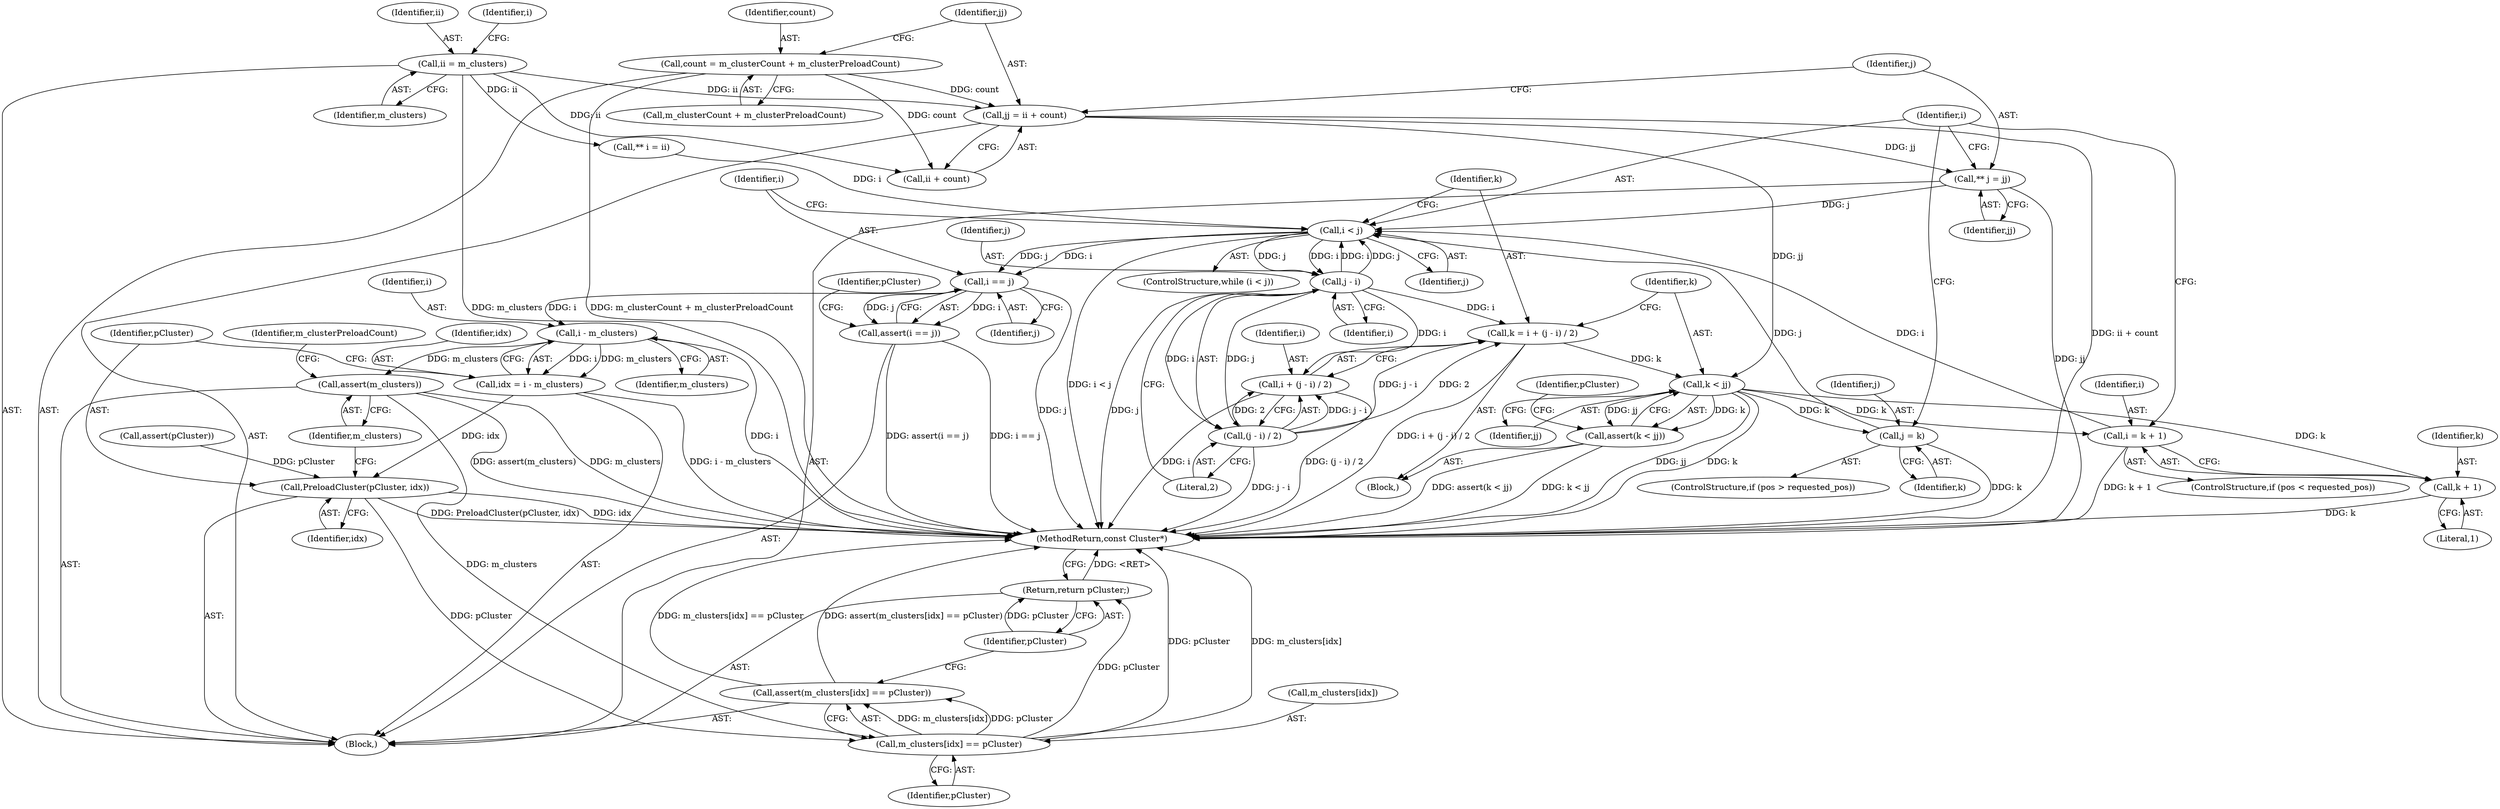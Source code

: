 digraph "1_Android_04839626ed859623901ebd3a5fd483982186b59d_42@pointer" {
"1000128" [label="(Call,** j = jj)"];
"1000122" [label="(Call,jj = ii + count)"];
"1000109" [label="(Call,ii = m_clusters)"];
"1000117" [label="(Call,count = m_clusterCount + m_clusterPreloadCount)"];
"1000132" [label="(Call,i < j)"];
"1000141" [label="(Call,j - i)"];
"1000136" [label="(Call,k = i + (j - i) / 2)"];
"1000146" [label="(Call,k < jj)"];
"1000145" [label="(Call,assert(k < jj))"];
"1000167" [label="(Call,i = k + 1)"];
"1000169" [label="(Call,k + 1)"];
"1000177" [label="(Call,j = k)"];
"1000138" [label="(Call,i + (j - i) / 2)"];
"1000140" [label="(Call,(j - i) / 2)"];
"1000184" [label="(Call,i == j)"];
"1000183" [label="(Call,assert(i == j))"];
"1000199" [label="(Call,i - m_clusters)"];
"1000197" [label="(Call,idx = i - m_clusters)"];
"1000202" [label="(Call,PreloadCluster(pCluster, idx))"];
"1000212" [label="(Call,m_clusters[idx] == pCluster)"];
"1000211" [label="(Call,assert(m_clusters[idx] == pCluster))"];
"1000217" [label="(Return,return pCluster;)"];
"1000205" [label="(Call,assert(m_clusters))"];
"1000136" [label="(Call,k = i + (j - i) / 2)"];
"1000147" [label="(Identifier,k)"];
"1000109" [label="(Call,ii = m_clusters)"];
"1000183" [label="(Call,assert(i == j))"];
"1000203" [label="(Identifier,pCluster)"];
"1000169" [label="(Call,k + 1)"];
"1000186" [label="(Identifier,j)"];
"1000142" [label="(Identifier,j)"];
"1000197" [label="(Call,idx = i - m_clusters)"];
"1000218" [label="(Identifier,pCluster)"];
"1000173" [label="(ControlStructure,if (pos > requested_pos))"];
"1000167" [label="(Call,i = k + 1)"];
"1000178" [label="(Identifier,j)"];
"1000205" [label="(Call,assert(m_clusters))"];
"1000123" [label="(Identifier,jj)"];
"1000206" [label="(Identifier,m_clusters)"];
"1000216" [label="(Identifier,pCluster)"];
"1000145" [label="(Call,assert(k < jj))"];
"1000219" [label="(MethodReturn,const Cluster*)"];
"1000130" [label="(Identifier,jj)"];
"1000134" [label="(Identifier,j)"];
"1000202" [label="(Call,PreloadCluster(pCluster, idx))"];
"1000137" [label="(Identifier,k)"];
"1000111" [label="(Identifier,m_clusters)"];
"1000133" [label="(Identifier,i)"];
"1000138" [label="(Call,i + (j - i) / 2)"];
"1000148" [label="(Identifier,jj)"];
"1000204" [label="(Identifier,idx)"];
"1000213" [label="(Call,m_clusters[idx])"];
"1000143" [label="(Identifier,i)"];
"1000185" [label="(Identifier,i)"];
"1000131" [label="(ControlStructure,while (i < j))"];
"1000194" [label="(Call,assert(pCluster))"];
"1000132" [label="(Call,i < j)"];
"1000102" [label="(Block,)"];
"1000198" [label="(Identifier,idx)"];
"1000184" [label="(Call,i == j)"];
"1000129" [label="(Identifier,j)"];
"1000201" [label="(Identifier,m_clusters)"];
"1000200" [label="(Identifier,i)"];
"1000144" [label="(Literal,2)"];
"1000135" [label="(Block,)"];
"1000150" [label="(Identifier,pCluster)"];
"1000179" [label="(Identifier,k)"];
"1000139" [label="(Identifier,i)"];
"1000146" [label="(Call,k < jj)"];
"1000163" [label="(ControlStructure,if (pos < requested_pos))"];
"1000199" [label="(Call,i - m_clusters)"];
"1000119" [label="(Call,m_clusterCount + m_clusterPreloadCount)"];
"1000170" [label="(Identifier,k)"];
"1000212" [label="(Call,m_clusters[idx] == pCluster)"];
"1000124" [label="(Call,ii + count)"];
"1000177" [label="(Call,j = k)"];
"1000128" [label="(Call,** j = jj)"];
"1000110" [label="(Identifier,ii)"];
"1000113" [label="(Call,** i = ii)"];
"1000217" [label="(Return,return pCluster;)"];
"1000117" [label="(Call,count = m_clusterCount + m_clusterPreloadCount)"];
"1000168" [label="(Identifier,i)"];
"1000188" [label="(Identifier,pCluster)"];
"1000211" [label="(Call,assert(m_clusters[idx] == pCluster))"];
"1000122" [label="(Call,jj = ii + count)"];
"1000140" [label="(Call,(j - i) / 2)"];
"1000209" [label="(Identifier,m_clusterPreloadCount)"];
"1000141" [label="(Call,j - i)"];
"1000171" [label="(Literal,1)"];
"1000114" [label="(Identifier,i)"];
"1000118" [label="(Identifier,count)"];
"1000128" -> "1000102"  [label="AST: "];
"1000128" -> "1000130"  [label="CFG: "];
"1000129" -> "1000128"  [label="AST: "];
"1000130" -> "1000128"  [label="AST: "];
"1000133" -> "1000128"  [label="CFG: "];
"1000128" -> "1000219"  [label="DDG: jj"];
"1000122" -> "1000128"  [label="DDG: jj"];
"1000128" -> "1000132"  [label="DDG: j"];
"1000122" -> "1000102"  [label="AST: "];
"1000122" -> "1000124"  [label="CFG: "];
"1000123" -> "1000122"  [label="AST: "];
"1000124" -> "1000122"  [label="AST: "];
"1000129" -> "1000122"  [label="CFG: "];
"1000122" -> "1000219"  [label="DDG: ii + count"];
"1000109" -> "1000122"  [label="DDG: ii"];
"1000117" -> "1000122"  [label="DDG: count"];
"1000122" -> "1000146"  [label="DDG: jj"];
"1000109" -> "1000102"  [label="AST: "];
"1000109" -> "1000111"  [label="CFG: "];
"1000110" -> "1000109"  [label="AST: "];
"1000111" -> "1000109"  [label="AST: "];
"1000114" -> "1000109"  [label="CFG: "];
"1000109" -> "1000219"  [label="DDG: m_clusters"];
"1000109" -> "1000113"  [label="DDG: ii"];
"1000109" -> "1000124"  [label="DDG: ii"];
"1000117" -> "1000102"  [label="AST: "];
"1000117" -> "1000119"  [label="CFG: "];
"1000118" -> "1000117"  [label="AST: "];
"1000119" -> "1000117"  [label="AST: "];
"1000123" -> "1000117"  [label="CFG: "];
"1000117" -> "1000219"  [label="DDG: m_clusterCount + m_clusterPreloadCount"];
"1000117" -> "1000124"  [label="DDG: count"];
"1000132" -> "1000131"  [label="AST: "];
"1000132" -> "1000134"  [label="CFG: "];
"1000133" -> "1000132"  [label="AST: "];
"1000134" -> "1000132"  [label="AST: "];
"1000137" -> "1000132"  [label="CFG: "];
"1000185" -> "1000132"  [label="CFG: "];
"1000132" -> "1000219"  [label="DDG: i < j"];
"1000167" -> "1000132"  [label="DDG: i"];
"1000113" -> "1000132"  [label="DDG: i"];
"1000141" -> "1000132"  [label="DDG: i"];
"1000141" -> "1000132"  [label="DDG: j"];
"1000177" -> "1000132"  [label="DDG: j"];
"1000132" -> "1000141"  [label="DDG: j"];
"1000132" -> "1000141"  [label="DDG: i"];
"1000132" -> "1000184"  [label="DDG: i"];
"1000132" -> "1000184"  [label="DDG: j"];
"1000141" -> "1000140"  [label="AST: "];
"1000141" -> "1000143"  [label="CFG: "];
"1000142" -> "1000141"  [label="AST: "];
"1000143" -> "1000141"  [label="AST: "];
"1000144" -> "1000141"  [label="CFG: "];
"1000141" -> "1000219"  [label="DDG: j"];
"1000141" -> "1000136"  [label="DDG: i"];
"1000141" -> "1000138"  [label="DDG: i"];
"1000141" -> "1000140"  [label="DDG: j"];
"1000141" -> "1000140"  [label="DDG: i"];
"1000136" -> "1000135"  [label="AST: "];
"1000136" -> "1000138"  [label="CFG: "];
"1000137" -> "1000136"  [label="AST: "];
"1000138" -> "1000136"  [label="AST: "];
"1000147" -> "1000136"  [label="CFG: "];
"1000136" -> "1000219"  [label="DDG: i + (j - i) / 2"];
"1000140" -> "1000136"  [label="DDG: j - i"];
"1000140" -> "1000136"  [label="DDG: 2"];
"1000136" -> "1000146"  [label="DDG: k"];
"1000146" -> "1000145"  [label="AST: "];
"1000146" -> "1000148"  [label="CFG: "];
"1000147" -> "1000146"  [label="AST: "];
"1000148" -> "1000146"  [label="AST: "];
"1000145" -> "1000146"  [label="CFG: "];
"1000146" -> "1000219"  [label="DDG: jj"];
"1000146" -> "1000219"  [label="DDG: k"];
"1000146" -> "1000145"  [label="DDG: k"];
"1000146" -> "1000145"  [label="DDG: jj"];
"1000146" -> "1000167"  [label="DDG: k"];
"1000146" -> "1000169"  [label="DDG: k"];
"1000146" -> "1000177"  [label="DDG: k"];
"1000145" -> "1000135"  [label="AST: "];
"1000150" -> "1000145"  [label="CFG: "];
"1000145" -> "1000219"  [label="DDG: k < jj"];
"1000145" -> "1000219"  [label="DDG: assert(k < jj)"];
"1000167" -> "1000163"  [label="AST: "];
"1000167" -> "1000169"  [label="CFG: "];
"1000168" -> "1000167"  [label="AST: "];
"1000169" -> "1000167"  [label="AST: "];
"1000133" -> "1000167"  [label="CFG: "];
"1000167" -> "1000219"  [label="DDG: k + 1"];
"1000169" -> "1000171"  [label="CFG: "];
"1000170" -> "1000169"  [label="AST: "];
"1000171" -> "1000169"  [label="AST: "];
"1000169" -> "1000219"  [label="DDG: k"];
"1000177" -> "1000173"  [label="AST: "];
"1000177" -> "1000179"  [label="CFG: "];
"1000178" -> "1000177"  [label="AST: "];
"1000179" -> "1000177"  [label="AST: "];
"1000133" -> "1000177"  [label="CFG: "];
"1000177" -> "1000219"  [label="DDG: k"];
"1000138" -> "1000140"  [label="CFG: "];
"1000139" -> "1000138"  [label="AST: "];
"1000140" -> "1000138"  [label="AST: "];
"1000138" -> "1000219"  [label="DDG: i"];
"1000138" -> "1000219"  [label="DDG: (j - i) / 2"];
"1000140" -> "1000138"  [label="DDG: j - i"];
"1000140" -> "1000138"  [label="DDG: 2"];
"1000140" -> "1000144"  [label="CFG: "];
"1000144" -> "1000140"  [label="AST: "];
"1000140" -> "1000219"  [label="DDG: j - i"];
"1000184" -> "1000183"  [label="AST: "];
"1000184" -> "1000186"  [label="CFG: "];
"1000185" -> "1000184"  [label="AST: "];
"1000186" -> "1000184"  [label="AST: "];
"1000183" -> "1000184"  [label="CFG: "];
"1000184" -> "1000219"  [label="DDG: j"];
"1000184" -> "1000183"  [label="DDG: i"];
"1000184" -> "1000183"  [label="DDG: j"];
"1000184" -> "1000199"  [label="DDG: i"];
"1000183" -> "1000102"  [label="AST: "];
"1000188" -> "1000183"  [label="CFG: "];
"1000183" -> "1000219"  [label="DDG: i == j"];
"1000183" -> "1000219"  [label="DDG: assert(i == j)"];
"1000199" -> "1000197"  [label="AST: "];
"1000199" -> "1000201"  [label="CFG: "];
"1000200" -> "1000199"  [label="AST: "];
"1000201" -> "1000199"  [label="AST: "];
"1000197" -> "1000199"  [label="CFG: "];
"1000199" -> "1000219"  [label="DDG: i"];
"1000199" -> "1000197"  [label="DDG: i"];
"1000199" -> "1000197"  [label="DDG: m_clusters"];
"1000199" -> "1000205"  [label="DDG: m_clusters"];
"1000197" -> "1000102"  [label="AST: "];
"1000198" -> "1000197"  [label="AST: "];
"1000203" -> "1000197"  [label="CFG: "];
"1000197" -> "1000219"  [label="DDG: i - m_clusters"];
"1000197" -> "1000202"  [label="DDG: idx"];
"1000202" -> "1000102"  [label="AST: "];
"1000202" -> "1000204"  [label="CFG: "];
"1000203" -> "1000202"  [label="AST: "];
"1000204" -> "1000202"  [label="AST: "];
"1000206" -> "1000202"  [label="CFG: "];
"1000202" -> "1000219"  [label="DDG: PreloadCluster(pCluster, idx)"];
"1000202" -> "1000219"  [label="DDG: idx"];
"1000194" -> "1000202"  [label="DDG: pCluster"];
"1000202" -> "1000212"  [label="DDG: pCluster"];
"1000212" -> "1000211"  [label="AST: "];
"1000212" -> "1000216"  [label="CFG: "];
"1000213" -> "1000212"  [label="AST: "];
"1000216" -> "1000212"  [label="AST: "];
"1000211" -> "1000212"  [label="CFG: "];
"1000212" -> "1000219"  [label="DDG: pCluster"];
"1000212" -> "1000219"  [label="DDG: m_clusters[idx]"];
"1000212" -> "1000211"  [label="DDG: m_clusters[idx]"];
"1000212" -> "1000211"  [label="DDG: pCluster"];
"1000205" -> "1000212"  [label="DDG: m_clusters"];
"1000212" -> "1000217"  [label="DDG: pCluster"];
"1000211" -> "1000102"  [label="AST: "];
"1000218" -> "1000211"  [label="CFG: "];
"1000211" -> "1000219"  [label="DDG: m_clusters[idx] == pCluster"];
"1000211" -> "1000219"  [label="DDG: assert(m_clusters[idx] == pCluster)"];
"1000217" -> "1000102"  [label="AST: "];
"1000217" -> "1000218"  [label="CFG: "];
"1000218" -> "1000217"  [label="AST: "];
"1000219" -> "1000217"  [label="CFG: "];
"1000217" -> "1000219"  [label="DDG: <RET>"];
"1000218" -> "1000217"  [label="DDG: pCluster"];
"1000205" -> "1000102"  [label="AST: "];
"1000205" -> "1000206"  [label="CFG: "];
"1000206" -> "1000205"  [label="AST: "];
"1000209" -> "1000205"  [label="CFG: "];
"1000205" -> "1000219"  [label="DDG: m_clusters"];
"1000205" -> "1000219"  [label="DDG: assert(m_clusters)"];
}
